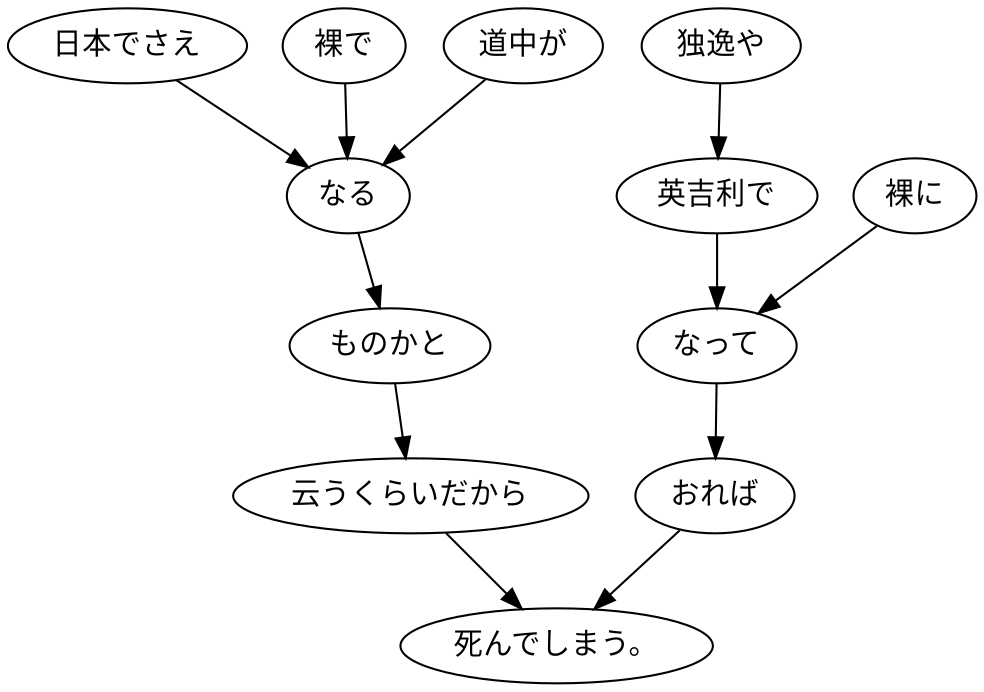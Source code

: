 digraph graph4273 {
	node0 [label="日本でさえ"];
	node1 [label="裸で"];
	node2 [label="道中が"];
	node3 [label="なる"];
	node4 [label="ものかと"];
	node5 [label="云うくらいだから"];
	node6 [label="独逸や"];
	node7 [label="英吉利で"];
	node8 [label="裸に"];
	node9 [label="なって"];
	node10 [label="おれば"];
	node11 [label="死んでしまう。"];
	node0 -> node3;
	node1 -> node3;
	node2 -> node3;
	node3 -> node4;
	node4 -> node5;
	node5 -> node11;
	node6 -> node7;
	node7 -> node9;
	node8 -> node9;
	node9 -> node10;
	node10 -> node11;
}
